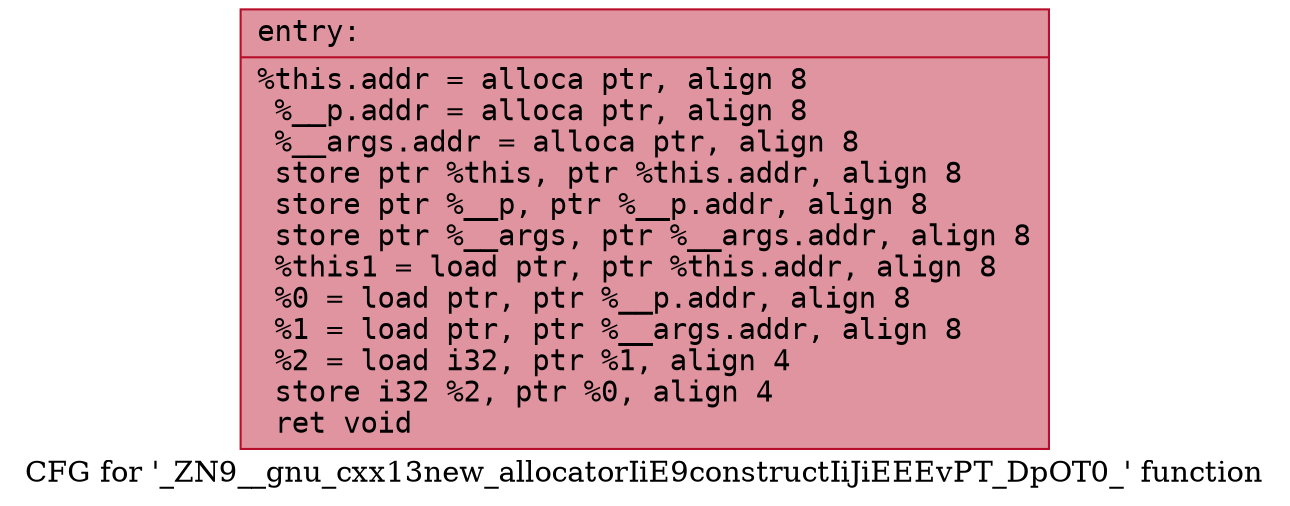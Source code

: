 digraph "CFG for '_ZN9__gnu_cxx13new_allocatorIiE9constructIiJiEEEvPT_DpOT0_' function" {
	label="CFG for '_ZN9__gnu_cxx13new_allocatorIiE9constructIiJiEEEvPT_DpOT0_' function";

	Node0x56307d710110 [shape=record,color="#b70d28ff", style=filled, fillcolor="#b70d2870" fontname="Courier",label="{entry:\l|  %this.addr = alloca ptr, align 8\l  %__p.addr = alloca ptr, align 8\l  %__args.addr = alloca ptr, align 8\l  store ptr %this, ptr %this.addr, align 8\l  store ptr %__p, ptr %__p.addr, align 8\l  store ptr %__args, ptr %__args.addr, align 8\l  %this1 = load ptr, ptr %this.addr, align 8\l  %0 = load ptr, ptr %__p.addr, align 8\l  %1 = load ptr, ptr %__args.addr, align 8\l  %2 = load i32, ptr %1, align 4\l  store i32 %2, ptr %0, align 4\l  ret void\l}"];
}
